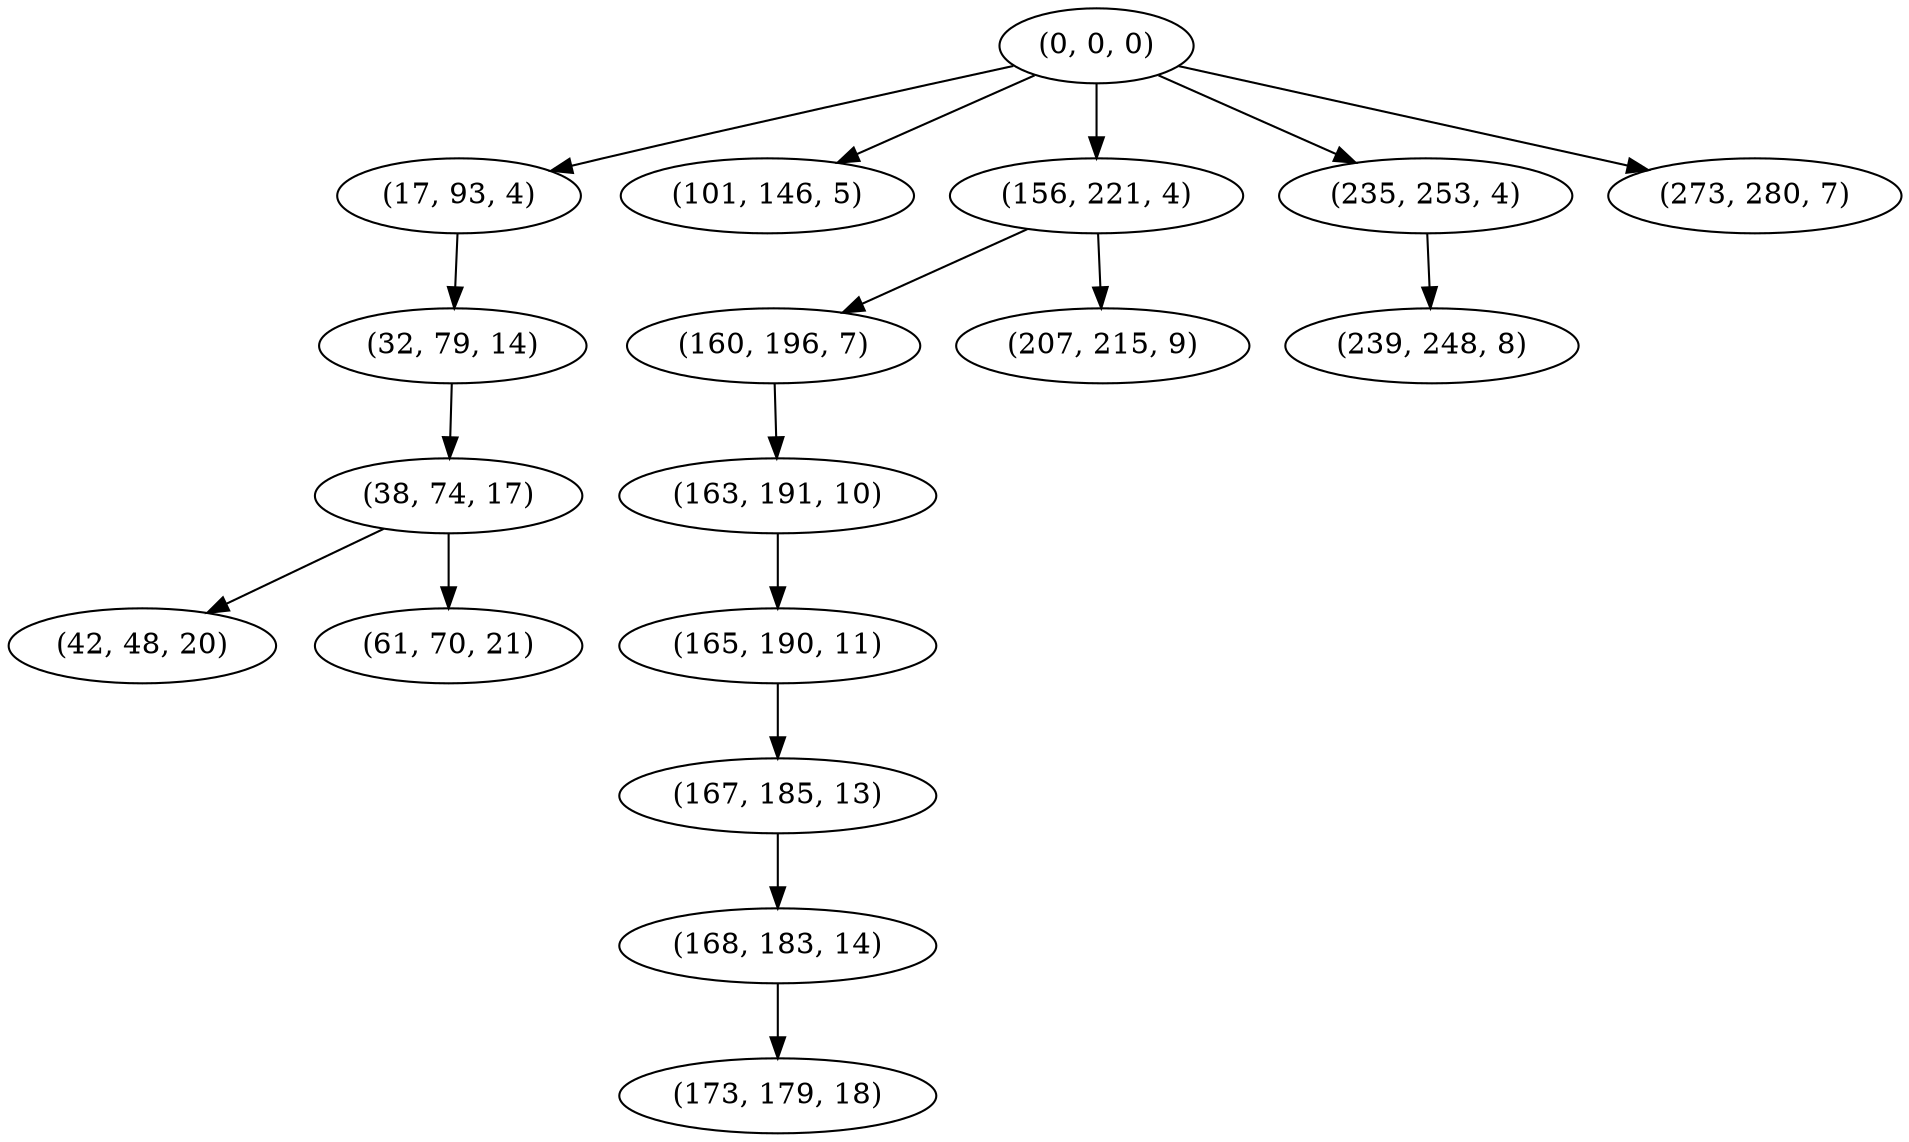 digraph tree {
    "(0, 0, 0)";
    "(17, 93, 4)";
    "(32, 79, 14)";
    "(38, 74, 17)";
    "(42, 48, 20)";
    "(61, 70, 21)";
    "(101, 146, 5)";
    "(156, 221, 4)";
    "(160, 196, 7)";
    "(163, 191, 10)";
    "(165, 190, 11)";
    "(167, 185, 13)";
    "(168, 183, 14)";
    "(173, 179, 18)";
    "(207, 215, 9)";
    "(235, 253, 4)";
    "(239, 248, 8)";
    "(273, 280, 7)";
    "(0, 0, 0)" -> "(17, 93, 4)";
    "(0, 0, 0)" -> "(101, 146, 5)";
    "(0, 0, 0)" -> "(156, 221, 4)";
    "(0, 0, 0)" -> "(235, 253, 4)";
    "(0, 0, 0)" -> "(273, 280, 7)";
    "(17, 93, 4)" -> "(32, 79, 14)";
    "(32, 79, 14)" -> "(38, 74, 17)";
    "(38, 74, 17)" -> "(42, 48, 20)";
    "(38, 74, 17)" -> "(61, 70, 21)";
    "(156, 221, 4)" -> "(160, 196, 7)";
    "(156, 221, 4)" -> "(207, 215, 9)";
    "(160, 196, 7)" -> "(163, 191, 10)";
    "(163, 191, 10)" -> "(165, 190, 11)";
    "(165, 190, 11)" -> "(167, 185, 13)";
    "(167, 185, 13)" -> "(168, 183, 14)";
    "(168, 183, 14)" -> "(173, 179, 18)";
    "(235, 253, 4)" -> "(239, 248, 8)";
}
